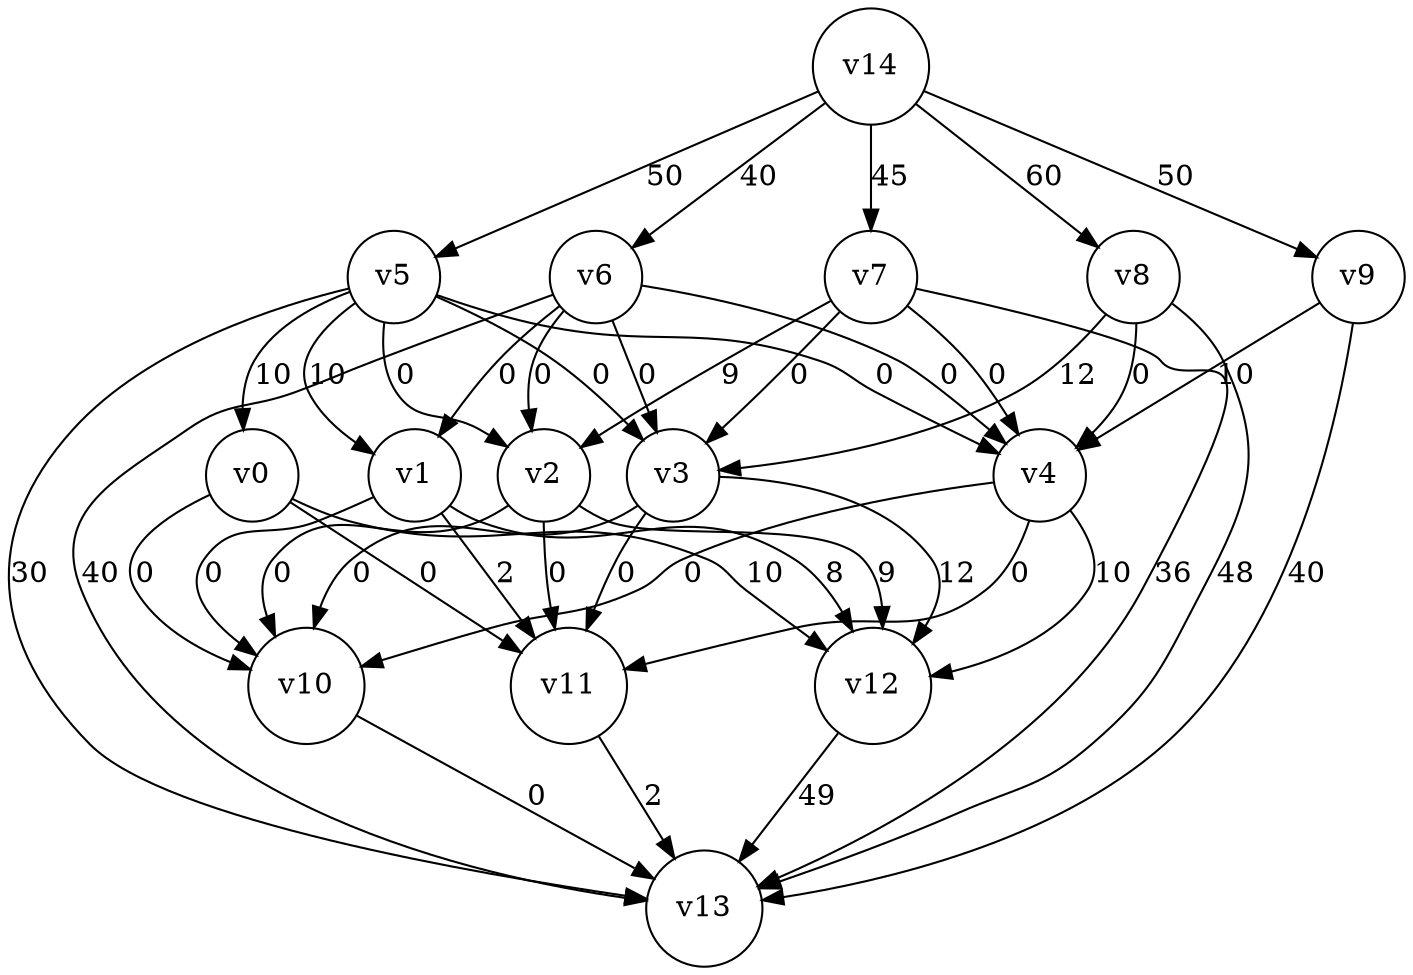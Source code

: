 digraph
{
	node [shape=circle, label="v0"] 0;
	node [shape=circle, label="v1"] 1;
	node [shape=circle, label="v2"] 2;
	node [shape=circle, label="v3"] 3;
	node [shape=circle, label="v4"] 4;
	node [shape=circle, label="v5"] 5;
	node [shape=circle, label="v6"] 6;
	node [shape=circle, label="v7"] 7;
	node [shape=circle, label="v8"] 8;
	node [shape=circle, label="v9"] 9;
	node [shape=circle, label="v10"] 10;
	node [shape=circle, label="v11"] 11;
	node [shape=circle, label="v12"] 12;
	node [shape=circle, label="v13"] 13;
	node [shape=circle, label="v14"] 14;
	0 -> 10 [label="0"]
	0 -> 11 [label="0"]
	0 -> 12 [label="10"]
	1 -> 10 [label="0"]
	1 -> 11 [label="2"]
	1 -> 12 [label="8"]
	2 -> 10 [label="0"]
	2 -> 11 [label="0"]
	2 -> 12 [label="9"]
	3 -> 10 [label="0"]
	3 -> 11 [label="0"]
	3 -> 12 [label="12"]
	4 -> 10 [label="0"]
	4 -> 11 [label="0"]
	4 -> 12 [label="10"]
	5 -> 0 [label="10"]
	5 -> 1 [label="10"]
	5 -> 2 [label="0"]
	5 -> 3 [label="0"]
	5 -> 4 [label="0"]
	5 -> 13 [label="30"]
	6 -> 1 [label="0"]
	6 -> 2 [label="0"]
	6 -> 3 [label="0"]
	6 -> 4 [label="0"]
	6 -> 13 [label="40"]
	7 -> 2 [label="9"]
	7 -> 3 [label="0"]
	7 -> 4 [label="0"]
	7 -> 13 [label="36"]
	8 -> 3 [label="12"]
	8 -> 4 [label="0"]
	8 -> 13 [label="48"]
	9 -> 4 [label="10"]
	9 -> 13 [label="40"]
	10 -> 13 [label="0"]
	11 -> 13 [label="2"]
	12 -> 13 [label="49"]
	14 -> 5 [label="50"]
	14 -> 6 [label="40"]
	14 -> 7 [label="45"]
	14 -> 8 [label="60"]
	14 -> 9 [label="50"]
}
